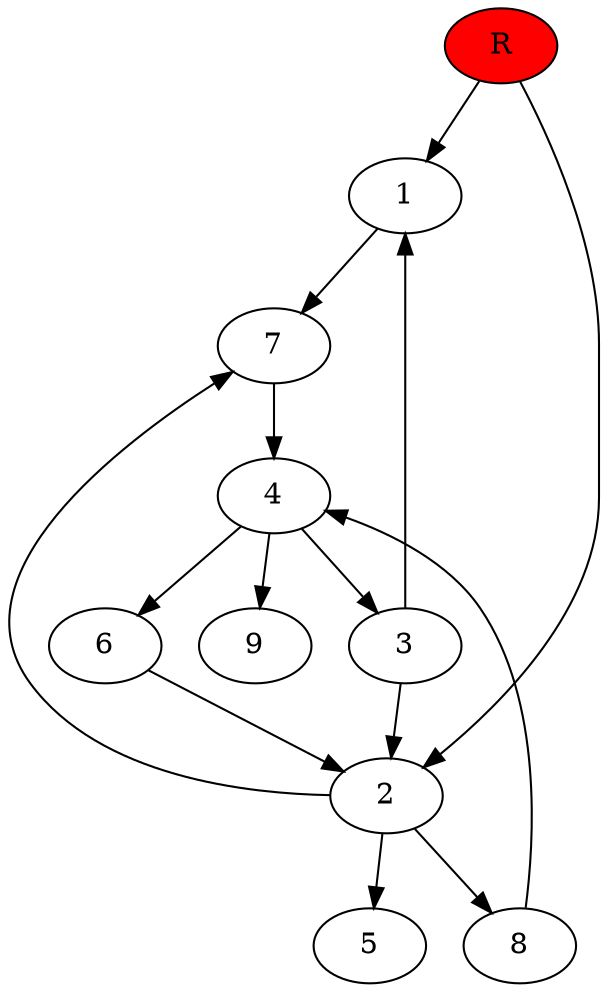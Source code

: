 digraph prb35448 {
	1
	2
	3
	4
	5
	6
	7
	8
	R [fillcolor="#ff0000" style=filled]
	1 -> 7
	2 -> 5
	2 -> 7
	2 -> 8
	3 -> 1
	3 -> 2
	4 -> 3
	4 -> 6
	4 -> 9
	6 -> 2
	7 -> 4
	8 -> 4
	R -> 1
	R -> 2
}
